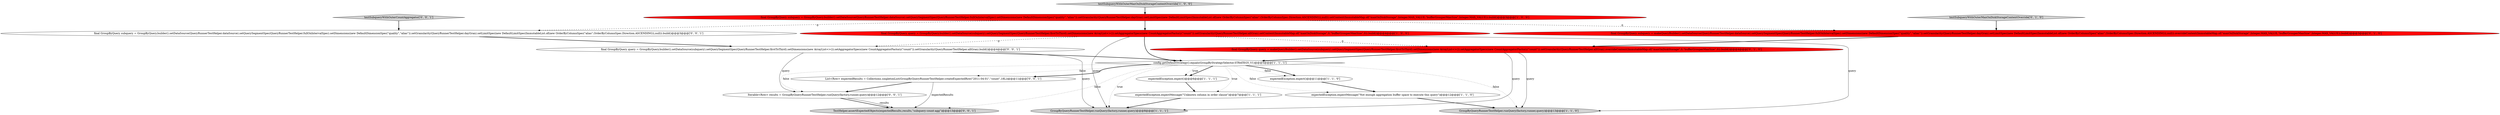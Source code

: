 digraph {
0 [style = filled, label = "final GroupByQuery query = GroupByQuery.builder().setDataSource(subquery).setQuerySegmentSpec(QueryRunnerTestHelper.firstToThird).setDimensions(new ArrayList<>()).setAggregatorSpecs(new CountAggregatorFactory(\"count\")).setGranularity(QueryRunnerTestHelper.allGran).setContext(ImmutableMap.of(\"maxOnDiskStorage\",0,\"bufferGrouperMaxSize\",0)).build()@@@4@@@['1', '0', '0']", fillcolor = red, shape = ellipse image = "AAA1AAABBB1BBB"];
14 [style = filled, label = "List<Row> expectedResults = Collections.singletonList(GroupByQueryRunnerTestHelper.createExpectedRow(\"2011-04-01\",\"count\",18L))@@@11@@@['0', '0', '1']", fillcolor = white, shape = ellipse image = "AAA0AAABBB3BBB"];
16 [style = filled, label = "final GroupByQuery subquery = GroupByQuery.builder().setDataSource(QueryRunnerTestHelper.dataSource).setQuerySegmentSpec(QueryRunnerTestHelper.fullOnIntervalSpec).setDimensions(new DefaultDimensionSpec(\"quality\",\"alias\")).setGranularity(QueryRunnerTestHelper.dayGran).setLimitSpec(new DefaultLimitSpec(ImmutableList.of(new OrderByColumnSpec(\"alias\",OrderByColumnSpec.Direction.ASCENDING)),null)).build()@@@3@@@['0', '0', '1']", fillcolor = white, shape = ellipse image = "AAA0AAABBB3BBB"];
10 [style = filled, label = "final GroupByQuery subquery = makeQueryBuilder().setDataSource(QueryRunnerTestHelper.dataSource).setQuerySegmentSpec(QueryRunnerTestHelper.fullOnIntervalSpec).setDimensions(new DefaultDimensionSpec(\"quality\",\"alias\")).setGranularity(QueryRunnerTestHelper.dayGran).setLimitSpec(new DefaultLimitSpec(ImmutableList.of(new OrderByColumnSpec(\"alias\",OrderByColumnSpec.Direction.ASCENDING)),null)).overrideContext(ImmutableMap.of(\"maxOnDiskStorage\",Integer.MAX_VALUE,\"bufferGrouperMaxSize\",Integer.MAX_VALUE)).build()@@@3@@@['0', '1', '0']", fillcolor = red, shape = ellipse image = "AAA1AAABBB2BBB"];
17 [style = filled, label = "final GroupByQuery query = GroupByQuery.builder().setDataSource(subquery).setQuerySegmentSpec(QueryRunnerTestHelper.firstToThird).setDimensions(new ArrayList<>()).setAggregatorSpecs(new CountAggregatorFactory(\"count\")).setGranularity(QueryRunnerTestHelper.allGran).build()@@@4@@@['0', '0', '1']", fillcolor = white, shape = ellipse image = "AAA0AAABBB3BBB"];
6 [style = filled, label = "GroupByQueryRunnerTestHelper.runQuery(factory,runner,query)@@@8@@@['1', '1', '1']", fillcolor = lightgray, shape = ellipse image = "AAA0AAABBB1BBB"];
1 [style = filled, label = "GroupByQueryRunnerTestHelper.runQuery(factory,runner,query)@@@13@@@['1', '1', '0']", fillcolor = lightgray, shape = ellipse image = "AAA0AAABBB1BBB"];
2 [style = filled, label = "expectedException.expect()@@@11@@@['1', '1', '0']", fillcolor = white, shape = ellipse image = "AAA0AAABBB1BBB"];
9 [style = filled, label = "expectedException.expect()@@@6@@@['1', '1', '1']", fillcolor = white, shape = ellipse image = "AAA0AAABBB1BBB"];
12 [style = filled, label = "testSubqueryWithOuterMaxOnDiskStorageContextOverride['0', '1', '0']", fillcolor = lightgray, shape = diamond image = "AAA0AAABBB2BBB"];
15 [style = filled, label = "Iterable<Row> results = GroupByQueryRunnerTestHelper.runQuery(factory,runner,query)@@@12@@@['0', '0', '1']", fillcolor = white, shape = ellipse image = "AAA0AAABBB3BBB"];
7 [style = filled, label = "testSubqueryWithOuterMaxOnDiskStorageContextOverride['1', '0', '0']", fillcolor = lightgray, shape = diamond image = "AAA0AAABBB1BBB"];
5 [style = filled, label = "expectedException.expectMessage(\"Unknown column in order clause\")@@@7@@@['1', '1', '1']", fillcolor = white, shape = ellipse image = "AAA0AAABBB1BBB"];
8 [style = filled, label = "final GroupByQuery subquery = GroupByQuery.builder().setDataSource(QueryRunnerTestHelper.dataSource).setQuerySegmentSpec(QueryRunnerTestHelper.fullOnIntervalSpec).setDimensions(new DefaultDimensionSpec(\"quality\",\"alias\")).setGranularity(QueryRunnerTestHelper.dayGran).setLimitSpec(new DefaultLimitSpec(ImmutableList.of(new OrderByColumnSpec(\"alias\",OrderByColumnSpec.Direction.ASCENDING)),null)).setContext(ImmutableMap.of(\"maxOnDiskStorage\",Integer.MAX_VALUE,\"bufferGrouperMaxSize\",Integer.MAX_VALUE)).build()@@@3@@@['1', '0', '0']", fillcolor = red, shape = ellipse image = "AAA1AAABBB1BBB"];
13 [style = filled, label = "TestHelper.assertExpectedObjects(expectedResults,results,\"subquery-count-agg\")@@@13@@@['0', '0', '1']", fillcolor = lightgray, shape = ellipse image = "AAA0AAABBB3BBB"];
3 [style = filled, label = "expectedException.expectMessage(\"Not enough aggregation buffer space to execute this query\")@@@12@@@['1', '1', '0']", fillcolor = white, shape = ellipse image = "AAA0AAABBB1BBB"];
11 [style = filled, label = "final GroupByQuery query = makeQueryBuilder().setDataSource(subquery).setQuerySegmentSpec(QueryRunnerTestHelper.firstToThird).setDimensions(new ArrayList<>()).setAggregatorSpecs(new CountAggregatorFactory(\"count\")).setGranularity(QueryRunnerTestHelper.allGran).overrideContext(ImmutableMap.of(\"maxOnDiskStorage\",0,\"bufferGrouperMaxSize\",0)).build()@@@4@@@['0', '1', '0']", fillcolor = red, shape = ellipse image = "AAA1AAABBB2BBB"];
18 [style = filled, label = "testSubqueryWithOuterCountAggregator['0', '0', '1']", fillcolor = lightgray, shape = diamond image = "AAA0AAABBB3BBB"];
4 [style = filled, label = "config.getDefaultStrategy().equals(GroupByStrategySelector.STRATEGY_V1)@@@5@@@['1', '1', '1']", fillcolor = white, shape = diamond image = "AAA0AAABBB1BBB"];
4->6 [style = dotted, label="true"];
4->9 [style = bold, label=""];
4->5 [style = dotted, label="true"];
4->14 [style = bold, label=""];
15->13 [style = bold, label=""];
8->16 [style = dashed, label="0"];
8->10 [style = dashed, label="0"];
4->14 [style = dotted, label="false"];
3->1 [style = bold, label=""];
0->6 [style = solid, label="query"];
2->3 [style = bold, label=""];
11->4 [style = bold, label=""];
4->3 [style = dotted, label="false"];
11->1 [style = solid, label="query"];
0->11 [style = dashed, label="0"];
4->2 [style = bold, label=""];
16->17 [style = bold, label=""];
7->8 [style = bold, label=""];
11->6 [style = solid, label="query"];
4->13 [style = dotted, label="false"];
0->17 [style = dashed, label="0"];
4->15 [style = dotted, label="false"];
8->0 [style = bold, label=""];
12->10 [style = bold, label=""];
4->2 [style = dotted, label="false"];
5->6 [style = bold, label=""];
0->1 [style = solid, label="query"];
15->13 [style = solid, label="results"];
0->4 [style = bold, label=""];
9->5 [style = bold, label=""];
17->15 [style = solid, label="query"];
14->15 [style = bold, label=""];
4->1 [style = dotted, label="false"];
14->13 [style = solid, label="expectedResults"];
4->9 [style = dotted, label="true"];
17->6 [style = solid, label="query"];
17->4 [style = bold, label=""];
10->11 [style = bold, label=""];
18->16 [style = bold, label=""];
}
